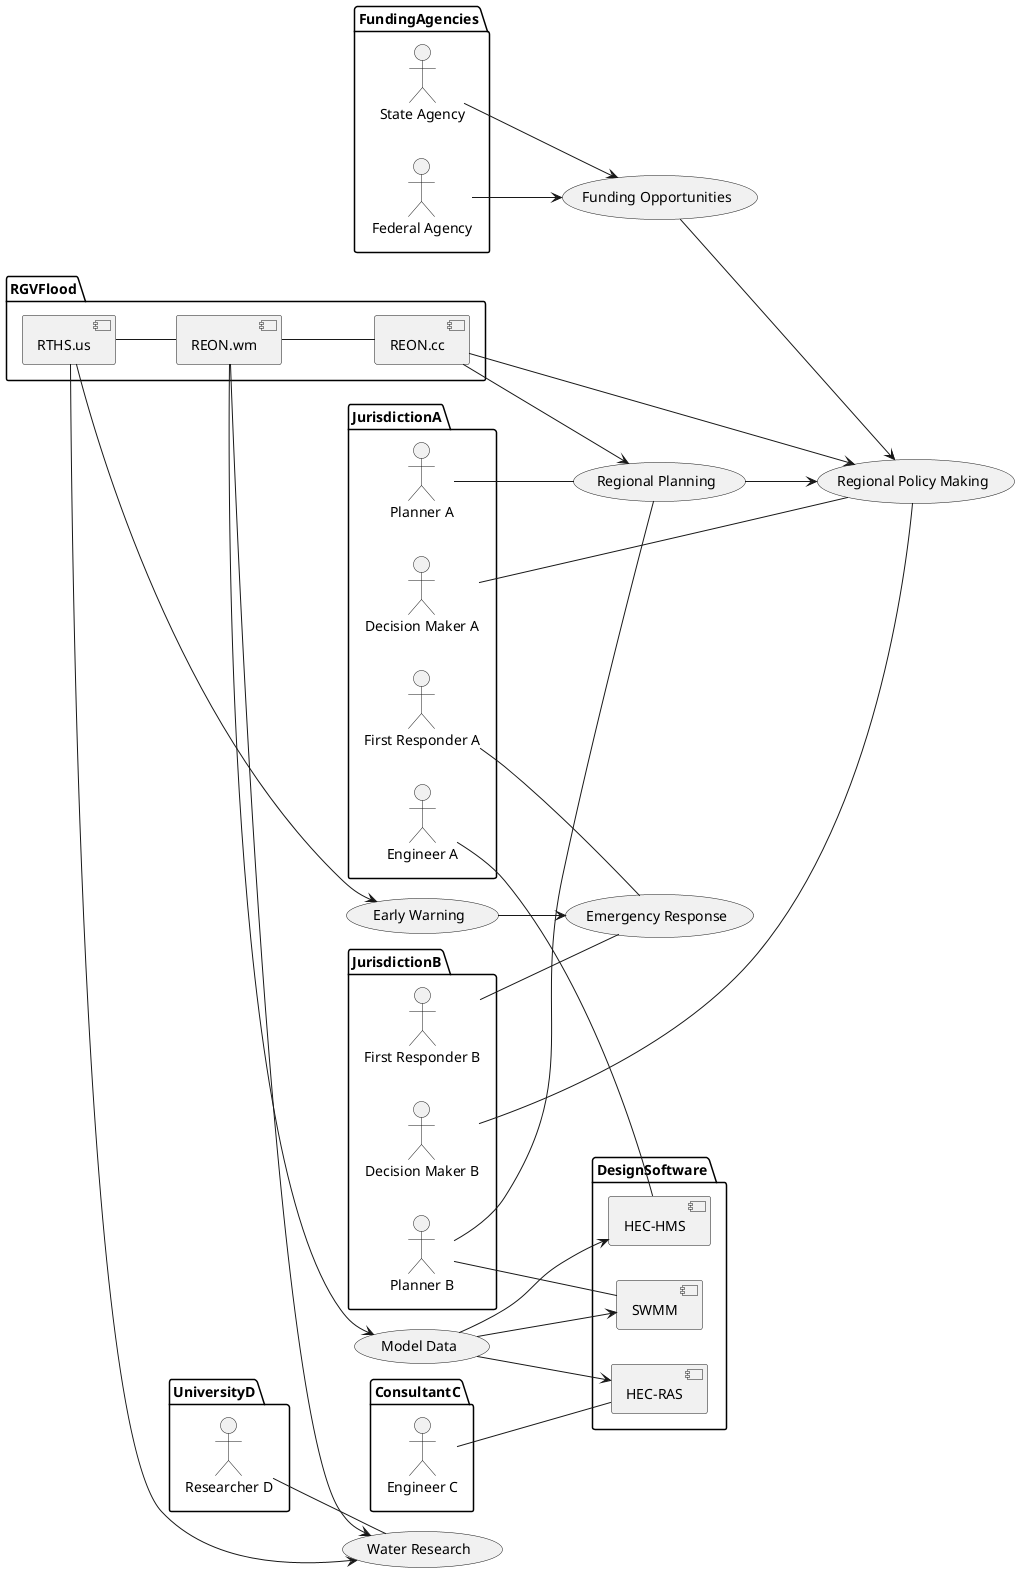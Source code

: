 @startuml
left to right direction
package JurisdictionA {
    :Decision Maker A: as DeciderA
    :Planner A: as PlannerA
    :Engineer A: as EngineerA
    :First Responder A: as ResponderA
}

package JurisdictionB {
    :Decision Maker B: as DeciderB
    :Planner B: as PlannerB
    :First Responder B: as ResponderB
}

package FundingAgencies {
    :State Agency: as State
    :Federal Agency: as Federal
}

package ConsultantC {
    :Engineer C: as EngineerC
}

package UniversityD {
    :Researcher D: as ResearcherD
}

package RGVFlood {
    [REON.cc]
    [REON.wm]
    [RTHS.us]
}

RTHS.us -- REON.wm
REON.wm -- REON.cc

package DesignSoftware {
    [HEC-HMS] as HMS
    [HEC-RAS] as RAS
    [SWMM]
}

(Regional Policy Making) as PolicyMaking

DeciderA -- PolicyMaking
DeciderB -- PolicyMaking
REON.cc --> PolicyMaking

(Funding Opportunities) as Funding

State --> Funding
Federal --> Funding

(Regional Planning) as Planning

Funding --> PolicyMaking
Planning --> PolicyMaking

PlannerA -- Planning
PlannerB -- Planning
REON.cc --> Planning

(Emergency Response) as Response
(Early Warning) as Warning

ResponderA -- Response
ResponderB -- Response
RTHS.us --> Warning
Warning --> Response

(Model Data) as Model

REON.wm --> Model
Model --> HMS
Model --> RAS
Model --> SWMM

EngineerA -- HMS
EngineerC -- RAS
PlannerB -- SWMM

(Water Research) as Research

RTHS.us --> Research
REON.wm --> Research

ResearcherD -- Research
@enduml